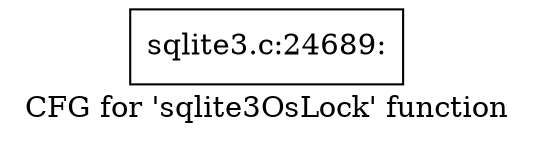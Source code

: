 digraph "CFG for 'sqlite3OsLock' function" {
	label="CFG for 'sqlite3OsLock' function";

	Node0x55c0f74a0800 [shape=record,label="{sqlite3.c:24689:}"];
}
